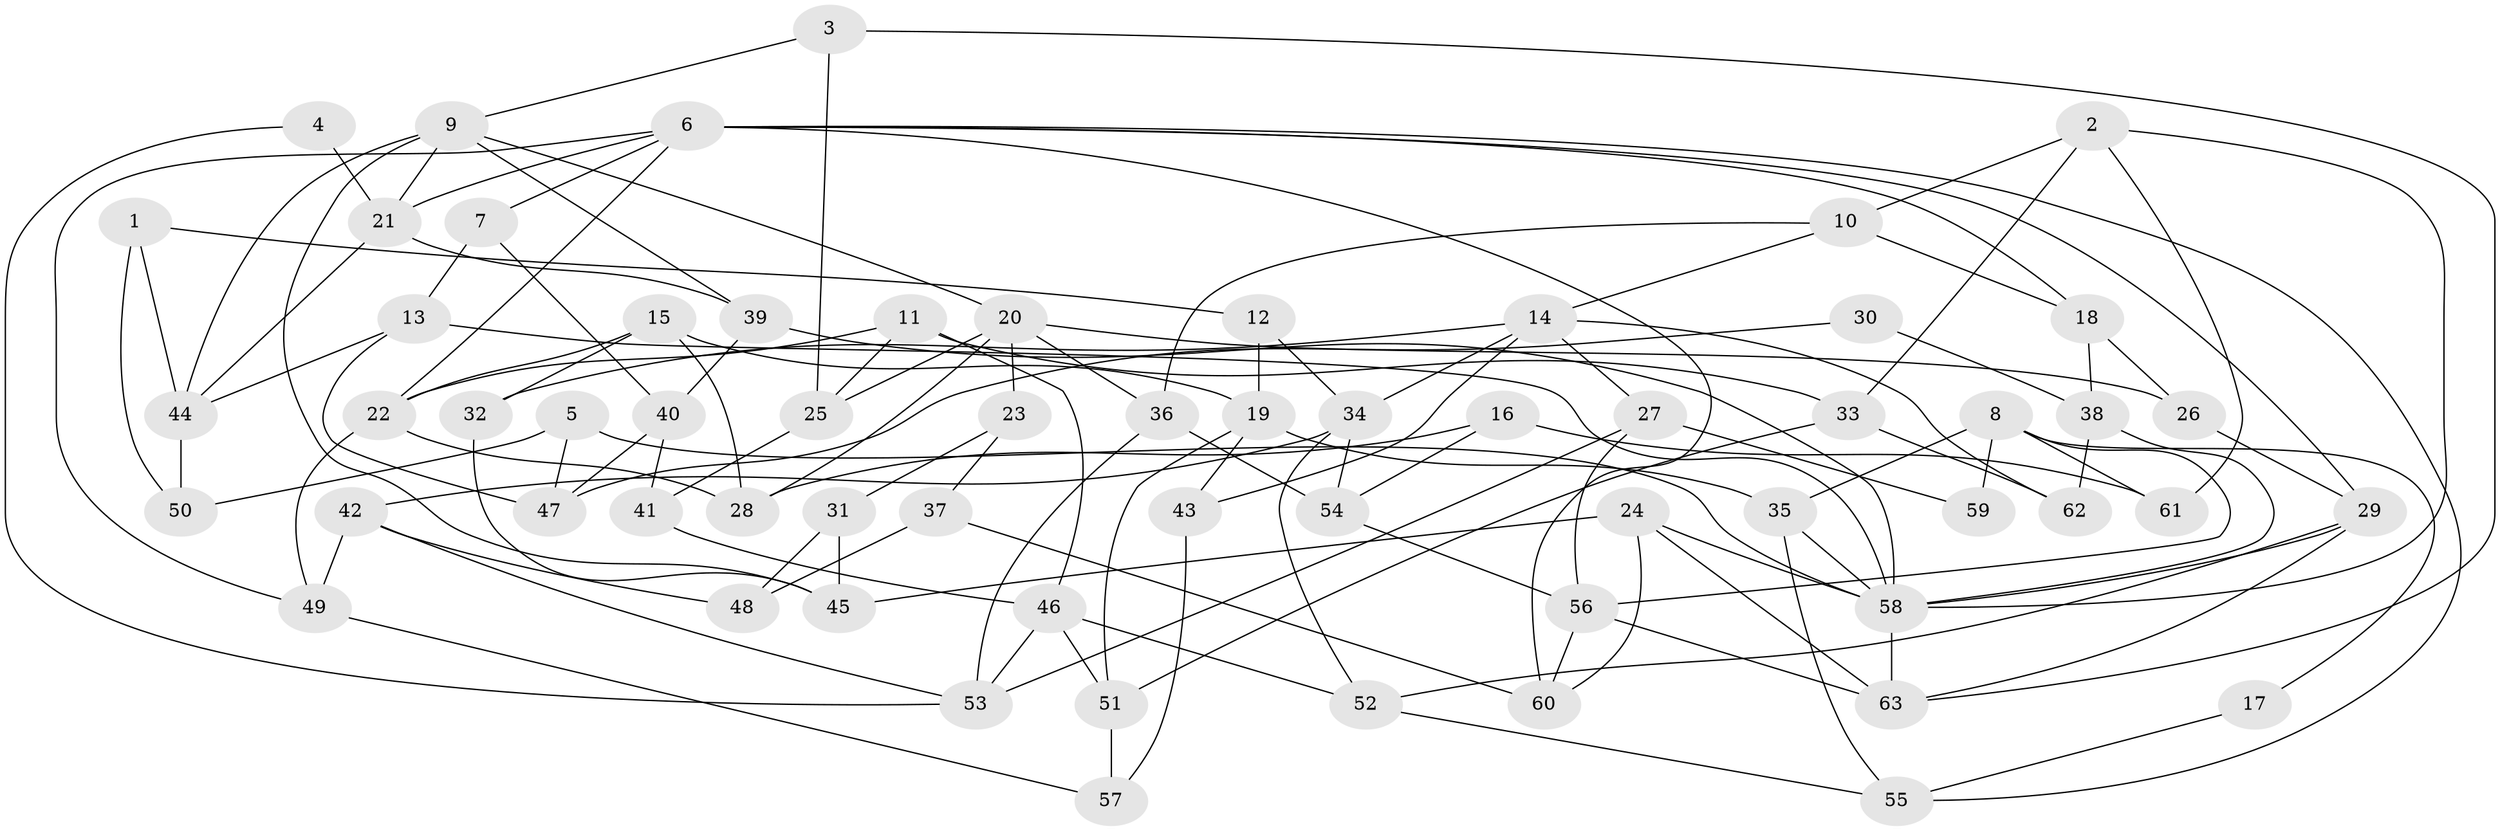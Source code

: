 // Generated by graph-tools (version 1.1) at 2025/11/02/27/25 16:11:16]
// undirected, 63 vertices, 126 edges
graph export_dot {
graph [start="1"]
  node [color=gray90,style=filled];
  1;
  2;
  3;
  4;
  5;
  6;
  7;
  8;
  9;
  10;
  11;
  12;
  13;
  14;
  15;
  16;
  17;
  18;
  19;
  20;
  21;
  22;
  23;
  24;
  25;
  26;
  27;
  28;
  29;
  30;
  31;
  32;
  33;
  34;
  35;
  36;
  37;
  38;
  39;
  40;
  41;
  42;
  43;
  44;
  45;
  46;
  47;
  48;
  49;
  50;
  51;
  52;
  53;
  54;
  55;
  56;
  57;
  58;
  59;
  60;
  61;
  62;
  63;
  1 -- 44;
  1 -- 50;
  1 -- 12;
  2 -- 33;
  2 -- 58;
  2 -- 10;
  2 -- 61;
  3 -- 25;
  3 -- 9;
  3 -- 63;
  4 -- 21;
  4 -- 53;
  5 -- 58;
  5 -- 47;
  5 -- 50;
  6 -- 18;
  6 -- 29;
  6 -- 7;
  6 -- 21;
  6 -- 22;
  6 -- 49;
  6 -- 55;
  6 -- 60;
  7 -- 40;
  7 -- 13;
  8 -- 61;
  8 -- 35;
  8 -- 17;
  8 -- 56;
  8 -- 59;
  9 -- 21;
  9 -- 44;
  9 -- 20;
  9 -- 39;
  9 -- 45;
  10 -- 14;
  10 -- 18;
  10 -- 36;
  11 -- 46;
  11 -- 22;
  11 -- 25;
  11 -- 33;
  12 -- 34;
  12 -- 19;
  13 -- 58;
  13 -- 44;
  13 -- 47;
  14 -- 32;
  14 -- 27;
  14 -- 34;
  14 -- 43;
  14 -- 62;
  15 -- 22;
  15 -- 19;
  15 -- 28;
  15 -- 32;
  16 -- 54;
  16 -- 28;
  16 -- 61;
  17 -- 55;
  18 -- 26;
  18 -- 38;
  19 -- 43;
  19 -- 35;
  19 -- 51;
  20 -- 36;
  20 -- 23;
  20 -- 25;
  20 -- 26;
  20 -- 28;
  21 -- 39;
  21 -- 44;
  22 -- 28;
  22 -- 49;
  23 -- 37;
  23 -- 31;
  24 -- 60;
  24 -- 58;
  24 -- 45;
  24 -- 63;
  25 -- 41;
  26 -- 29;
  27 -- 53;
  27 -- 56;
  27 -- 59;
  29 -- 58;
  29 -- 63;
  29 -- 52;
  30 -- 47;
  30 -- 38;
  31 -- 45;
  31 -- 48;
  32 -- 45;
  33 -- 62;
  33 -- 51;
  34 -- 52;
  34 -- 42;
  34 -- 54;
  35 -- 55;
  35 -- 58;
  36 -- 54;
  36 -- 53;
  37 -- 60;
  37 -- 48;
  38 -- 58;
  38 -- 62;
  39 -- 58;
  39 -- 40;
  40 -- 41;
  40 -- 47;
  41 -- 46;
  42 -- 49;
  42 -- 48;
  42 -- 53;
  43 -- 57;
  44 -- 50;
  46 -- 51;
  46 -- 53;
  46 -- 52;
  49 -- 57;
  51 -- 57;
  52 -- 55;
  54 -- 56;
  56 -- 63;
  56 -- 60;
  58 -- 63;
}
